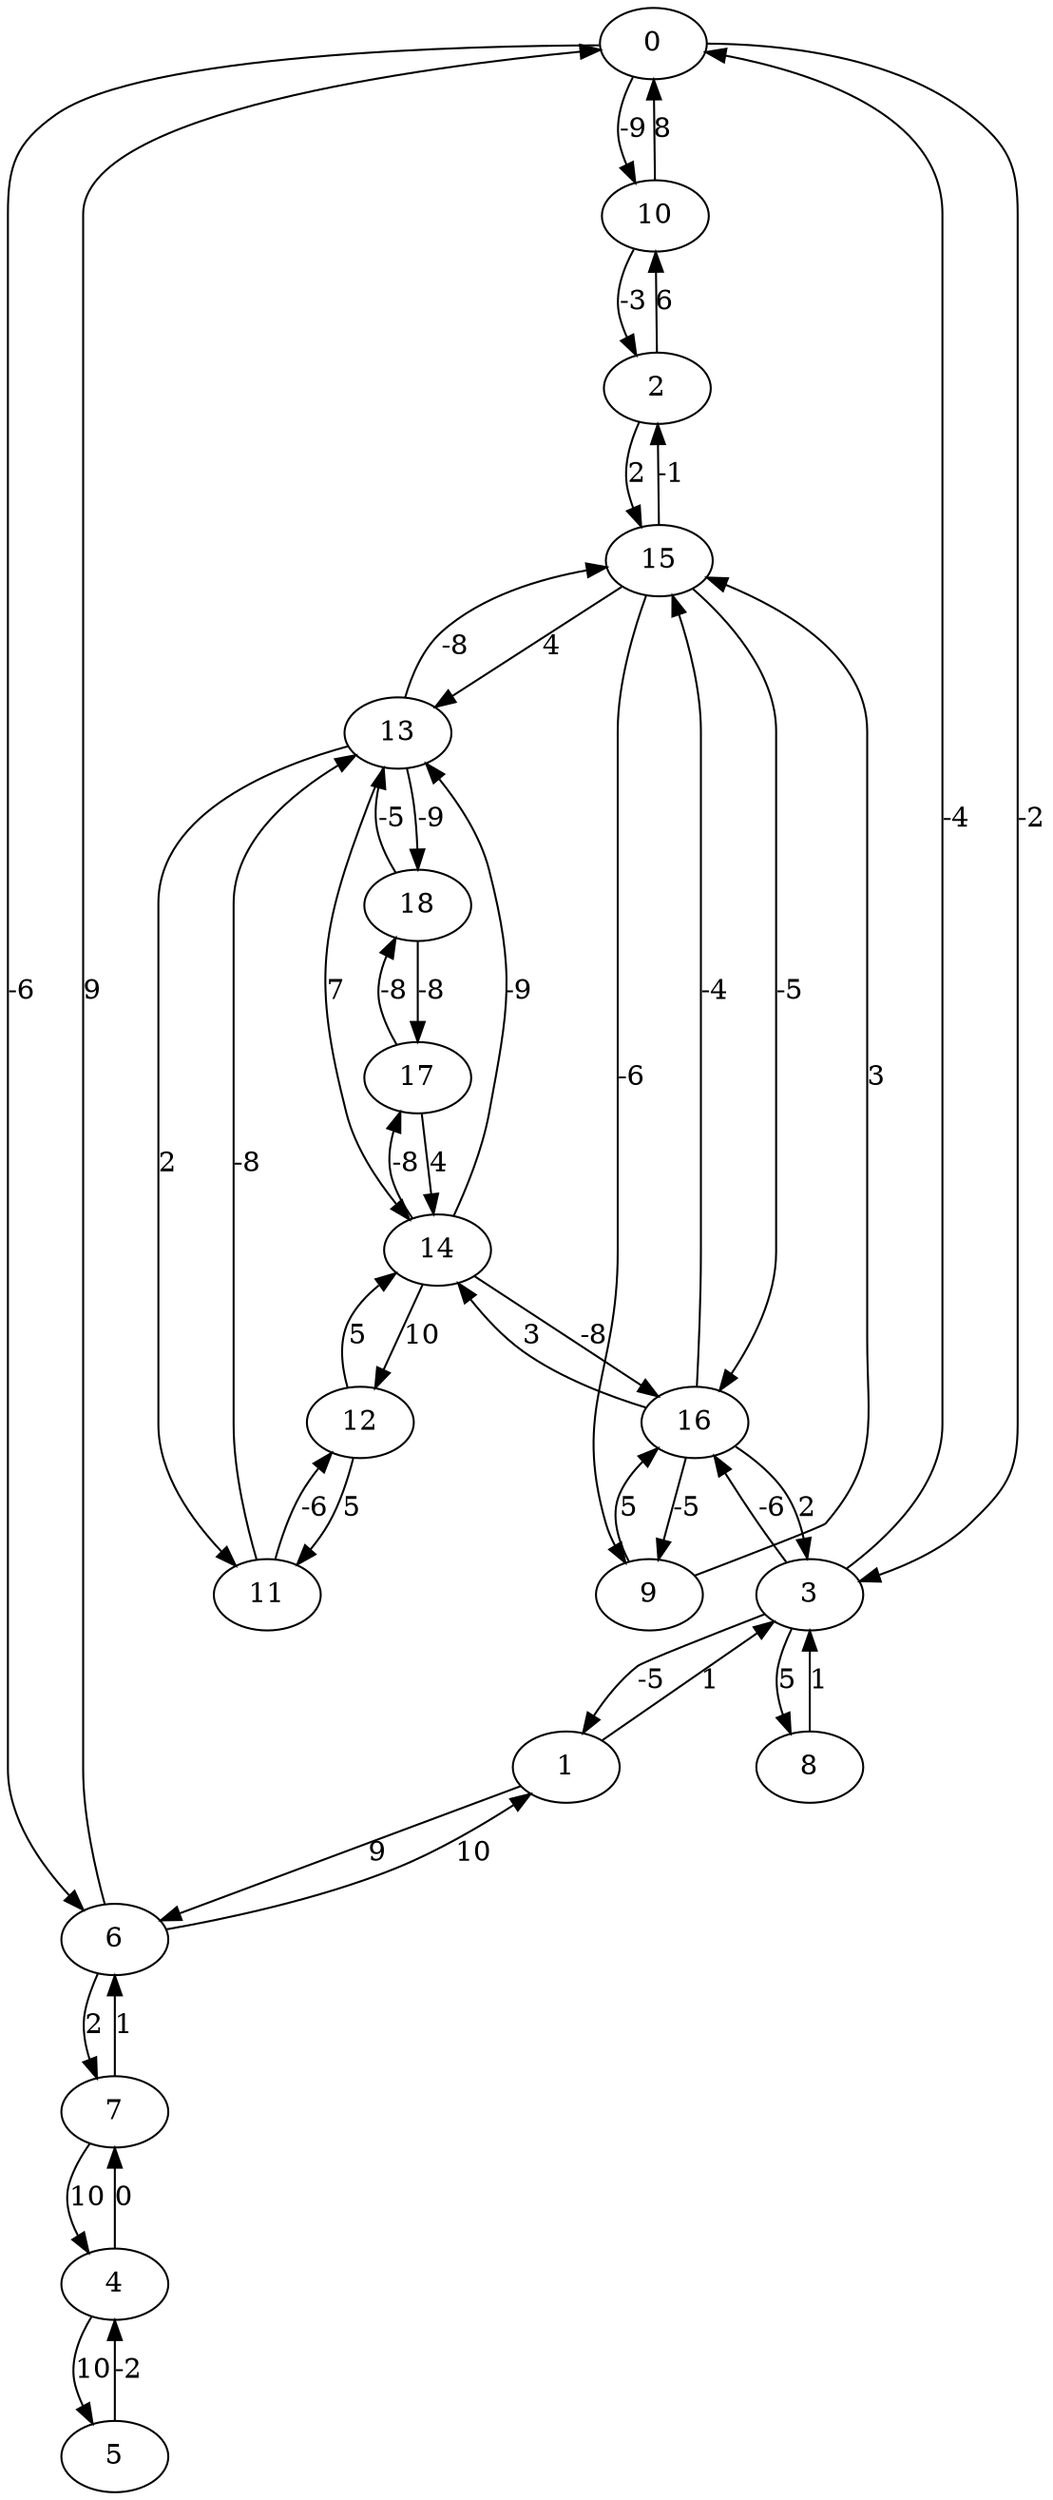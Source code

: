 digraph Aarnet {
	policy = "ShortestPath"

	0 -> 10 [label="-9"]
	0 -> 3 [label="-2"]
	0 -> 6 [label="-6"]
	1 -> 3 [label="1"]
	1 -> 6 [label="9"]
	2 -> 10 [label="6"]
	2 -> 15 [label="2"]
	3 -> 0 [label="-4"]
	3 -> 1 [label="-5"]
	3 -> 8 [label="5"]
	3 -> 16 [label="-6"]
	4 -> 5 [label="10"]
	4 -> 7 [label="0"]
	5 -> 4 [label="-2"]
	6 -> 0 [label="9"]
	6 -> 1 [label="10"]
	6 -> 7 [label="2"]
	7 -> 4 [label="10"]
	7 -> 6 [label="1"]
	8 -> 3 [label="1"]
	9 -> 16 [label="5"]
	9 -> 15 [label="3"]
	10 -> 0 [label="8"]
	10 -> 2 [label="-3"]
	11 -> 12 [label="-6"]
	11 -> 13 [label="-8"]
	12 -> 11 [label="5"]
	12 -> 14 [label="5"]
	13 -> 18 [label="-9"]
	13 -> 11 [label="2"]
	13 -> 14 [label="7"]
	13 -> 15 [label="-8"]
	14 -> 16 [label="-8"]
	14 -> 17 [label="-8"]
	14 -> 12 [label="10"]
	14 -> 13 [label="-9"]
	15 -> 16 [label="-5"]
	15 -> 9 [label="-6"]
	15 -> 2 [label="-1"]
	15 -> 13 [label="4"]
	16 -> 9 [label="-5"]
	16 -> 3 [label="2"]
	16 -> 14 [label="3"]
	16 -> 15 [label="-4"]
	17 -> 18 [label="-8"]
	17 -> 14 [label="4"]
	18 -> 17 [label="-8"]
	18 -> 13 [label="-5"]
}
